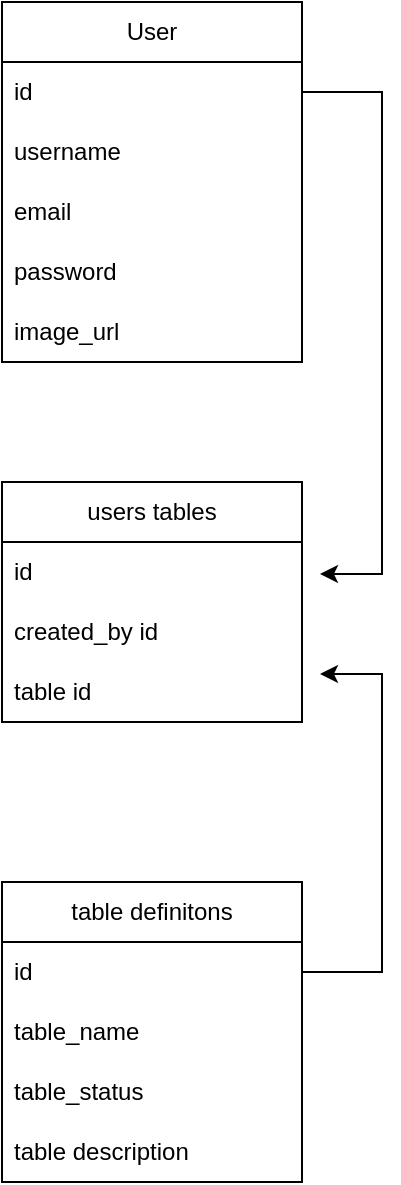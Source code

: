 <mxfile version="24.9.0">
  <diagram name="Page-1" id="B5oKinO4f8aiDeLYEoDo">
    <mxGraphModel dx="1666" dy="783" grid="1" gridSize="10" guides="1" tooltips="1" connect="1" arrows="1" fold="1" page="1" pageScale="1" pageWidth="1169" pageHeight="1654" math="0" shadow="0">
      <root>
        <mxCell id="0" />
        <mxCell id="1" parent="0" />
        <mxCell id="5cGOsVRGQl41k03kQoyQ-1" value="User" style="swimlane;fontStyle=0;childLayout=stackLayout;horizontal=1;startSize=30;horizontalStack=0;resizeParent=1;resizeParentMax=0;resizeLast=0;collapsible=1;marginBottom=0;whiteSpace=wrap;html=1;" vertex="1" parent="1">
          <mxGeometry x="120" y="160" width="150" height="180" as="geometry" />
        </mxCell>
        <mxCell id="5cGOsVRGQl41k03kQoyQ-2" value="id" style="text;strokeColor=none;fillColor=none;align=left;verticalAlign=middle;spacingLeft=4;spacingRight=4;overflow=hidden;points=[[0,0.5],[1,0.5]];portConstraint=eastwest;rotatable=0;whiteSpace=wrap;html=1;" vertex="1" parent="5cGOsVRGQl41k03kQoyQ-1">
          <mxGeometry y="30" width="150" height="30" as="geometry" />
        </mxCell>
        <mxCell id="5cGOsVRGQl41k03kQoyQ-3" value="username" style="text;strokeColor=none;fillColor=none;align=left;verticalAlign=middle;spacingLeft=4;spacingRight=4;overflow=hidden;points=[[0,0.5],[1,0.5]];portConstraint=eastwest;rotatable=0;whiteSpace=wrap;html=1;" vertex="1" parent="5cGOsVRGQl41k03kQoyQ-1">
          <mxGeometry y="60" width="150" height="30" as="geometry" />
        </mxCell>
        <mxCell id="5cGOsVRGQl41k03kQoyQ-5" value="email" style="text;strokeColor=none;fillColor=none;align=left;verticalAlign=middle;spacingLeft=4;spacingRight=4;overflow=hidden;points=[[0,0.5],[1,0.5]];portConstraint=eastwest;rotatable=0;whiteSpace=wrap;html=1;" vertex="1" parent="5cGOsVRGQl41k03kQoyQ-1">
          <mxGeometry y="90" width="150" height="30" as="geometry" />
        </mxCell>
        <mxCell id="5cGOsVRGQl41k03kQoyQ-4" value="password" style="text;strokeColor=none;fillColor=none;align=left;verticalAlign=middle;spacingLeft=4;spacingRight=4;overflow=hidden;points=[[0,0.5],[1,0.5]];portConstraint=eastwest;rotatable=0;whiteSpace=wrap;html=1;" vertex="1" parent="5cGOsVRGQl41k03kQoyQ-1">
          <mxGeometry y="120" width="150" height="30" as="geometry" />
        </mxCell>
        <mxCell id="5cGOsVRGQl41k03kQoyQ-6" value="image_url&amp;nbsp;" style="text;strokeColor=none;fillColor=none;align=left;verticalAlign=middle;spacingLeft=4;spacingRight=4;overflow=hidden;points=[[0,0.5],[1,0.5]];portConstraint=eastwest;rotatable=0;whiteSpace=wrap;html=1;" vertex="1" parent="5cGOsVRGQl41k03kQoyQ-1">
          <mxGeometry y="150" width="150" height="30" as="geometry" />
        </mxCell>
        <mxCell id="5cGOsVRGQl41k03kQoyQ-14" value="table definitons" style="swimlane;fontStyle=0;childLayout=stackLayout;horizontal=1;startSize=30;horizontalStack=0;resizeParent=1;resizeParentMax=0;resizeLast=0;collapsible=1;marginBottom=0;whiteSpace=wrap;html=1;" vertex="1" parent="1">
          <mxGeometry x="120" y="600" width="150" height="150" as="geometry" />
        </mxCell>
        <mxCell id="5cGOsVRGQl41k03kQoyQ-15" value="id" style="text;strokeColor=none;fillColor=none;align=left;verticalAlign=middle;spacingLeft=4;spacingRight=4;overflow=hidden;points=[[0,0.5],[1,0.5]];portConstraint=eastwest;rotatable=0;whiteSpace=wrap;html=1;" vertex="1" parent="5cGOsVRGQl41k03kQoyQ-14">
          <mxGeometry y="30" width="150" height="30" as="geometry" />
        </mxCell>
        <mxCell id="5cGOsVRGQl41k03kQoyQ-16" value="table_name" style="text;strokeColor=none;fillColor=none;align=left;verticalAlign=middle;spacingLeft=4;spacingRight=4;overflow=hidden;points=[[0,0.5],[1,0.5]];portConstraint=eastwest;rotatable=0;whiteSpace=wrap;html=1;" vertex="1" parent="5cGOsVRGQl41k03kQoyQ-14">
          <mxGeometry y="60" width="150" height="30" as="geometry" />
        </mxCell>
        <mxCell id="5cGOsVRGQl41k03kQoyQ-17" value="table_status" style="text;strokeColor=none;fillColor=none;align=left;verticalAlign=middle;spacingLeft=4;spacingRight=4;overflow=hidden;points=[[0,0.5],[1,0.5]];portConstraint=eastwest;rotatable=0;whiteSpace=wrap;html=1;" vertex="1" parent="5cGOsVRGQl41k03kQoyQ-14">
          <mxGeometry y="90" width="150" height="30" as="geometry" />
        </mxCell>
        <mxCell id="5cGOsVRGQl41k03kQoyQ-18" value="table description" style="text;strokeColor=none;fillColor=none;align=left;verticalAlign=middle;spacingLeft=4;spacingRight=4;overflow=hidden;points=[[0,0.5],[1,0.5]];portConstraint=eastwest;rotatable=0;whiteSpace=wrap;html=1;" vertex="1" parent="5cGOsVRGQl41k03kQoyQ-14">
          <mxGeometry y="120" width="150" height="30" as="geometry" />
        </mxCell>
        <mxCell id="5cGOsVRGQl41k03kQoyQ-21" value="users tables" style="swimlane;fontStyle=0;childLayout=stackLayout;horizontal=1;startSize=30;horizontalStack=0;resizeParent=1;resizeParentMax=0;resizeLast=0;collapsible=1;marginBottom=0;whiteSpace=wrap;html=1;" vertex="1" parent="1">
          <mxGeometry x="120" y="400" width="150" height="120" as="geometry" />
        </mxCell>
        <mxCell id="5cGOsVRGQl41k03kQoyQ-22" value="id" style="text;strokeColor=none;fillColor=none;align=left;verticalAlign=middle;spacingLeft=4;spacingRight=4;overflow=hidden;points=[[0,0.5],[1,0.5]];portConstraint=eastwest;rotatable=0;whiteSpace=wrap;html=1;" vertex="1" parent="5cGOsVRGQl41k03kQoyQ-21">
          <mxGeometry y="30" width="150" height="30" as="geometry" />
        </mxCell>
        <mxCell id="5cGOsVRGQl41k03kQoyQ-23" value="created_by id" style="text;strokeColor=none;fillColor=none;align=left;verticalAlign=middle;spacingLeft=4;spacingRight=4;overflow=hidden;points=[[0,0.5],[1,0.5]];portConstraint=eastwest;rotatable=0;whiteSpace=wrap;html=1;" vertex="1" parent="5cGOsVRGQl41k03kQoyQ-21">
          <mxGeometry y="60" width="150" height="30" as="geometry" />
        </mxCell>
        <mxCell id="5cGOsVRGQl41k03kQoyQ-24" value="table id" style="text;strokeColor=none;fillColor=none;align=left;verticalAlign=middle;spacingLeft=4;spacingRight=4;overflow=hidden;points=[[0,0.5],[1,0.5]];portConstraint=eastwest;rotatable=0;whiteSpace=wrap;html=1;" vertex="1" parent="5cGOsVRGQl41k03kQoyQ-21">
          <mxGeometry y="90" width="150" height="30" as="geometry" />
        </mxCell>
        <mxCell id="5cGOsVRGQl41k03kQoyQ-27" style="edgeStyle=orthogonalEdgeStyle;rounded=0;orthogonalLoop=1;jettySize=auto;html=1;entryX=1.06;entryY=0.533;entryDx=0;entryDy=0;entryPerimeter=0;" edge="1" parent="1" source="5cGOsVRGQl41k03kQoyQ-2" target="5cGOsVRGQl41k03kQoyQ-22">
          <mxGeometry relative="1" as="geometry">
            <Array as="points">
              <mxPoint x="310" y="205" />
              <mxPoint x="310" y="446" />
            </Array>
          </mxGeometry>
        </mxCell>
        <mxCell id="5cGOsVRGQl41k03kQoyQ-28" style="edgeStyle=orthogonalEdgeStyle;rounded=0;orthogonalLoop=1;jettySize=auto;html=1;entryX=1.06;entryY=0.2;entryDx=0;entryDy=0;entryPerimeter=0;" edge="1" parent="1" source="5cGOsVRGQl41k03kQoyQ-15" target="5cGOsVRGQl41k03kQoyQ-24">
          <mxGeometry relative="1" as="geometry">
            <Array as="points">
              <mxPoint x="310" y="645" />
              <mxPoint x="310" y="496" />
            </Array>
          </mxGeometry>
        </mxCell>
      </root>
    </mxGraphModel>
  </diagram>
</mxfile>
